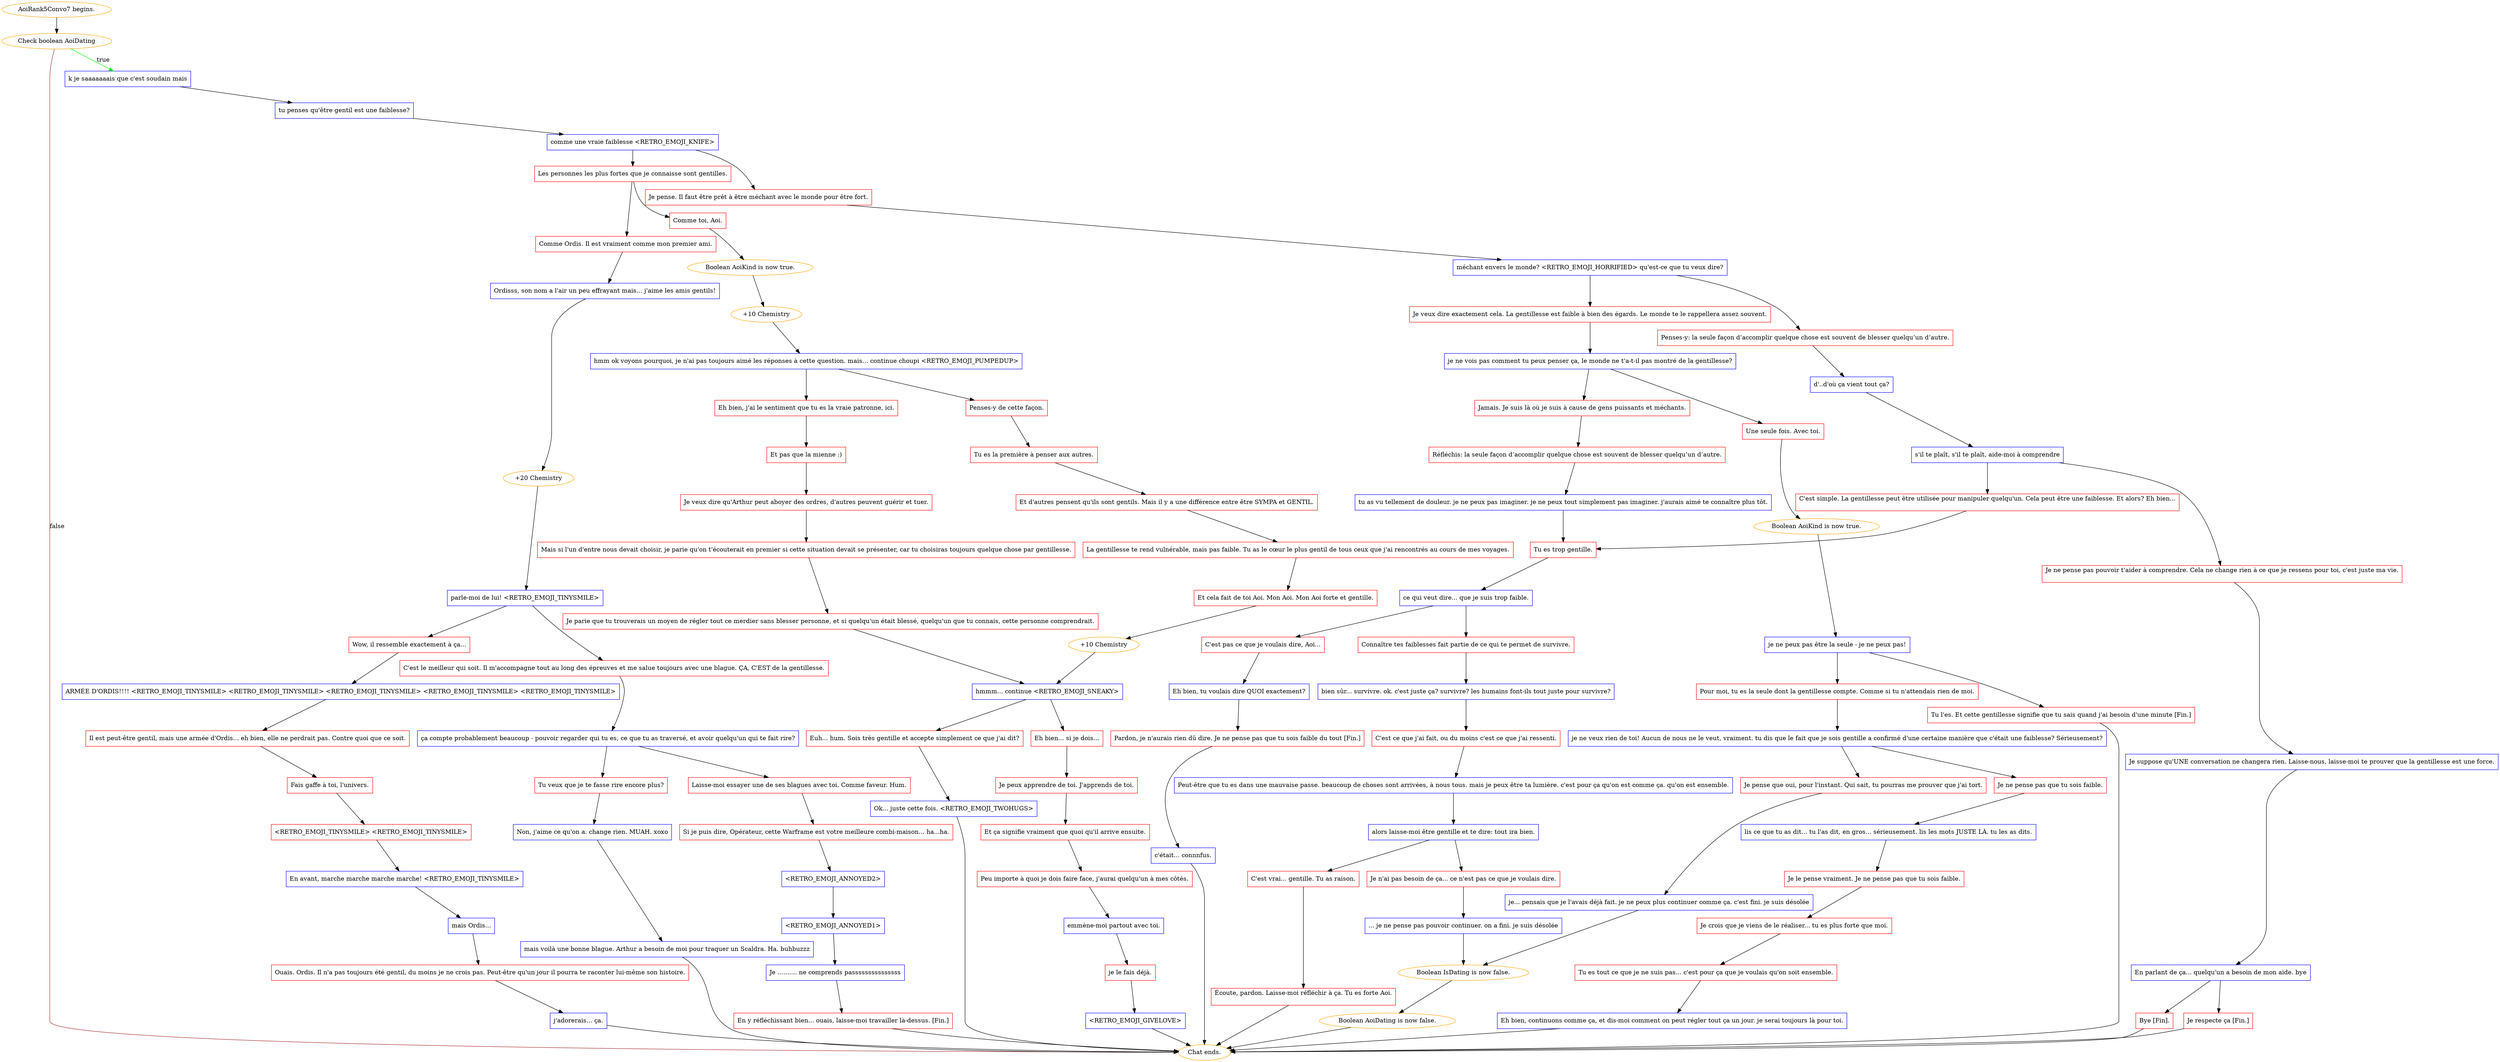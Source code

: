 digraph {
	"AoiRank5Convo7 begins." [color=orange];
		"AoiRank5Convo7 begins." -> j2617805464;
	j2617805464 [label="Check boolean AoiDating",color=orange];
		j2617805464 -> j1019880563 [label=true,color=green];
		j2617805464 -> "Chat ends." [label=false,color=brown];
	j1019880563 [label="k je saaaaaaais que c'est soudain mais",shape=box,color=blue];
		j1019880563 -> j313930306;
	"Chat ends." [color=orange];
	j313930306 [label="tu penses qu'être gentil est une faiblesse?",shape=box,color=blue];
		j313930306 -> j1599298641;
	j1599298641 [label="comme une vraie faiblesse <RETRO_EMOJI_KNIFE>",shape=box,color=blue];
		j1599298641 -> j1718690091;
		j1599298641 -> j1112251189;
	j1718690091 [label="Les personnes les plus fortes que je connaisse sont gentilles.",shape=box,color=red];
		j1718690091 -> j755505230;
		j1718690091 -> j1555994958;
	j1112251189 [label="Je pense. Il faut être prêt à être méchant avec le monde pour être fort.",shape=box,color=red];
		j1112251189 -> j1114484313;
	j755505230 [label="Comme toi, Aoi.",shape=box,color=red];
		j755505230 -> j1839546716;
	j1555994958 [label="Comme Ordis. Il est vraiment comme mon premier ami.",shape=box,color=red];
		j1555994958 -> j2559056242;
	j1114484313 [label="méchant envers le monde? <RETRO_EMOJI_HORRIFIED> qu'est-ce que tu veux dire?",shape=box,color=blue];
		j1114484313 -> j496115125;
		j1114484313 -> j3039909505;
	j1839546716 [label="Boolean AoiKind is now true.",color=orange];
		j1839546716 -> j2096751217;
	j2559056242 [label="Ordisss, son nom a l'air un peu effrayant mais... j'aime les amis gentils!",shape=box,color=blue];
		j2559056242 -> j3704965778;
	j496115125 [label="Je veux dire exactement cela. La gentillesse est faible à bien des égards. Le monde te le rappellera assez souvent.",shape=box,color=red];
		j496115125 -> j2503945415;
	j3039909505 [label="Penses-y: la seule façon d’accomplir quelque chose est souvent de blesser quelqu’un d’autre.",shape=box,color=red];
		j3039909505 -> j2470291742;
	j2096751217 [label="+10 Chemistry",color=orange];
		j2096751217 -> j770518887;
	j3704965778 [label="+20 Chemistry",color=orange];
		j3704965778 -> j1944969418;
	j2503945415 [label="je ne vois pas comment tu peux penser ça, le monde ne t'a-t-il pas montré de la gentillesse?",shape=box,color=blue];
		j2503945415 -> j2944631266;
		j2503945415 -> j1203218003;
	j2470291742 [label="d'..d'où ça vient tout ça?",shape=box,color=blue];
		j2470291742 -> j2653819454;
	j770518887 [label="hmm ok voyons pourquoi, je n'ai pas toujours aimé les réponses à cette question. mais... continue choupi <RETRO_EMOJI_PUMPEDUP>",shape=box,color=blue];
		j770518887 -> j2752140863;
		j770518887 -> j2225445208;
	j1944969418 [label="parle-moi de lui! <RETRO_EMOJI_TINYSMILE>",shape=box,color=blue];
		j1944969418 -> j3725867735;
		j1944969418 -> j2783853522;
	j2944631266 [label="Une seule fois. Avec toi.",shape=box,color=red];
		j2944631266 -> j1941998582;
	j1203218003 [label="Jamais. Je suis là où je suis à cause de gens puissants et méchants.",shape=box,color=red];
		j1203218003 -> j734675096;
	j2653819454 [label="s'il te plaît, s'il te plaît, aide-moi à comprendre",shape=box,color=blue];
		j2653819454 -> j2738715114;
		j2653819454 -> j1009178662;
	j2752140863 [label="Penses-y de cette façon.",shape=box,color=red];
		j2752140863 -> j1201206837;
	j2225445208 [label="Eh bien, j'ai le sentiment que tu es la vraie patronne, ici.",shape=box,color=red];
		j2225445208 -> j3197225926;
	j3725867735 [label="Wow, il ressemble exactement à ça...",shape=box,color=red];
		j3725867735 -> j3843089648;
	j2783853522 [label="C'est le meilleur qui soit. Il m'accompagne tout au long des épreuves et me salue toujours avec une blague. ÇA, C'EST de la gentillesse.",shape=box,color=red];
		j2783853522 -> j1565741446;
	j1941998582 [label="Boolean AoiKind is now true.",color=orange];
		j1941998582 -> j2977898360;
	j734675096 [label="Réfléchis: la seule façon d’accomplir quelque chose est souvent de blesser quelqu’un d’autre.",shape=box,color=red];
		j734675096 -> j2266983317;
	j2738715114 [label="C'est simple. La gentillesse peut être utilisée pour manipuler quelqu'un. Cela peut être une faiblesse. Et alors? Eh bien...
",shape=box,color=red];
		j2738715114 -> j1265464878;
	j1009178662 [label="Je ne pense pas pouvoir t'aider à comprendre. Cela ne change rien à ce que je ressens pour toi, c'est juste ma vie.
",shape=box,color=red];
		j1009178662 -> j651170737;
	j1201206837 [label="Tu es la première à penser aux autres.",shape=box,color=red];
		j1201206837 -> j1866750806;
	j3197225926 [label="Et pas que la mienne :)",shape=box,color=red];
		j3197225926 -> j3340729497;
	j3843089648 [label="ARMÉE D'ORDIS!!!! <RETRO_EMOJI_TINYSMILE> <RETRO_EMOJI_TINYSMILE> <RETRO_EMOJI_TINYSMILE> <RETRO_EMOJI_TINYSMILE> <RETRO_EMOJI_TINYSMILE>",shape=box,color=blue];
		j3843089648 -> j2737047493;
	j1565741446 [label="ça compte probablement beaucoup - pouvoir regarder qui tu es, ce que tu as traversé, et avoir quelqu'un qui te fait rire?",shape=box,color=blue];
		j1565741446 -> j1074395386;
		j1565741446 -> j3359208774;
	j2977898360 [label="je ne peux pas être la seule - je ne peux pas!",shape=box,color=blue];
		j2977898360 -> j3268316170;
		j2977898360 -> j2957910212;
	j2266983317 [label="tu as vu tellement de douleur. je ne peux pas imaginer. je ne peux tout simplement pas imaginer. j'aurais aimé te connaître plus tôt.",shape=box,color=blue];
		j2266983317 -> j1265464878;
	j1265464878 [label="Tu es trop gentille.",shape=box,color=red];
		j1265464878 -> j2352794622;
	j651170737 [label="Je suppose qu'UNE conversation ne changera rien. Laisse-nous, laisse-moi te prouver que la gentillesse est une force.",shape=box,color=blue];
		j651170737 -> j2807097557;
	j1866750806 [label="Et d'autres pensent qu'ils sont gentils. Mais il y a une différence entre être SYMPA et GENTIL.",shape=box,color=red];
		j1866750806 -> j2995356998;
	j3340729497 [label="Je veux dire qu'Arthur peut aboyer des ordres, d'autres peuvent guérir et tuer.",shape=box,color=red];
		j3340729497 -> j3448705152;
	j2737047493 [label="Il est peut-être gentil, mais une armée d'Ordis... eh bien, elle ne perdrait pas. Contre quoi que ce soit.",shape=box,color=red];
		j2737047493 -> j3761768528;
	j1074395386 [label="Tu veux que je te fasse rire encore plus?",shape=box,color=red];
		j1074395386 -> j3701115186;
	j3359208774 [label="Laisse-moi essayer une de ses blagues avec toi. Comme faveur. Hum.",shape=box,color=red];
		j3359208774 -> j1097315643;
	j3268316170 [label="Pour moi, tu es la seule dont la gentillesse compte. Comme si tu n'attendais rien de moi.",shape=box,color=red];
		j3268316170 -> j3265294949;
	j2957910212 [label="Tu l'es. Et cette gentillesse signifie que tu sais quand j'ai besoin d'une minute [Fin.]",shape=box,color=red];
		j2957910212 -> "Chat ends.";
	j2352794622 [label="ce qui veut dire... que je suis trop faible.",shape=box,color=blue];
		j2352794622 -> j2321219465;
		j2352794622 -> j742889795;
	j2807097557 [label="En parlant de ça... quelqu'un a besoin de mon aide. bye",shape=box,color=blue];
		j2807097557 -> j1247227797;
		j2807097557 -> j4062235637;
	j2995356998 [label="La gentillesse te rend vulnérable, mais pas faible. Tu as le cœur le plus gentil de tous ceux que j'ai rencontrés au cours de mes voyages.",shape=box,color=red];
		j2995356998 -> j3642065369;
	j3448705152 [label="Mais si l'un d'entre nous devait choisir, je parie qu'on t'écouterait en premier si cette situation devait se présenter, car tu choisiras toujours quelque chose par gentillesse.",shape=box,color=red];
		j3448705152 -> j2830349493;
	j3761768528 [label="Fais gaffe à toi, l'univers.",shape=box,color=red];
		j3761768528 -> j1876464324;
	j3701115186 [label="Non, j'aime ce qu'on a. change rien. MUAH. xoxo",shape=box,color=blue];
		j3701115186 -> j4131796729;
	j1097315643 [label="Si je puis dire, Opérateur, cette Warframe est votre meilleure combi-maison... ha...ha.",shape=box,color=red];
		j1097315643 -> j2138086710;
	j3265294949 [label="je ne veux rien de toi! Aucun de nous ne le veut, vraiment. tu dis que le fait que je sois gentille a confirmé d'une certaine manière que c'était une faiblesse? Sérieusement?",shape=box,color=blue];
		j3265294949 -> j515570714;
		j3265294949 -> j850760380;
	j2321219465 [label="C'est pas ce que je voulais dire, Aoi...",shape=box,color=red];
		j2321219465 -> j3660395414;
	j742889795 [label="Connaître tes faiblesses fait partie de ce qui te permet de survivre.",shape=box,color=red];
		j742889795 -> j1774296874;
	j1247227797 [label="Je respecte ça [Fin.]",shape=box,color=red];
		j1247227797 -> "Chat ends.";
	j4062235637 [label="Bye [Fin].",shape=box,color=red];
		j4062235637 -> "Chat ends.";
	j3642065369 [label="Et cela fait de toi Aoi. Mon Aoi. Mon Aoi forte et gentille.",shape=box,color=red];
		j3642065369 -> j1021379196;
	j2830349493 [label="Je parie que tu trouverais un moyen de régler tout ce merdier sans blesser personne, et si quelqu'un était blessé, quelqu'un que tu connais, cette personne comprendrait.",shape=box,color=red];
		j2830349493 -> j367520295;
	j1876464324 [label="<RETRO_EMOJI_TINYSMILE> <RETRO_EMOJI_TINYSMILE>",shape=box,color=red];
		j1876464324 -> j3683633655;
	j4131796729 [label="mais voilà une bonne blague. Arthur a besoin de moi pour traquer un Scaldra. Ha. buhbuzzz",shape=box,color=blue];
		j4131796729 -> "Chat ends.";
	j2138086710 [label="<RETRO_EMOJI_ANNOYED2>",shape=box,color=blue];
		j2138086710 -> j3220455034;
	j515570714 [label="Je pense que oui, pour l'instant. Qui sait, tu pourras me prouver que j'ai tort.",shape=box,color=red];
		j515570714 -> j2301088166;
	j850760380 [label="Je ne pense pas que tu sois faible.",shape=box,color=red];
		j850760380 -> j1727716843;
	j3660395414 [label="Eh bien, tu voulais dire QUOI exactement?",shape=box,color=blue];
		j3660395414 -> j1197861400;
	j1774296874 [label="bien sûr... survivre. ok. c'est juste ça? survivre? les humains font-ils tout juste pour survivre?",shape=box,color=blue];
		j1774296874 -> j3762694621;
	j1021379196 [label="+10 Chemistry",color=orange];
		j1021379196 -> j367520295;
	j367520295 [label="hmmm... continue <RETRO_EMOJI_SNEAKY>",shape=box,color=blue];
		j367520295 -> j1006028755;
		j367520295 -> j2216469351;
	j3683633655 [label="En avant, marche marche marche marche! <RETRO_EMOJI_TINYSMILE>",shape=box,color=blue];
		j3683633655 -> j707964098;
	j3220455034 [label="<RETRO_EMOJI_ANNOYED1>",shape=box,color=blue];
		j3220455034 -> j4138642039;
	j2301088166 [label="je... pensais que je l'avais déjà fait. je ne peux plus continuer comme ça. c'est fini. je suis désolée",shape=box,color=blue];
		j2301088166 -> j2209722290;
	j1727716843 [label="lis ce que tu as dit... tu l'as dit, en gros... sérieusement. lis les mots JUSTE LÀ. tu les as dits.",shape=box,color=blue];
		j1727716843 -> j4081838533;
	j1197861400 [label="Pardon, je n'aurais rien dû dire. Je ne pense pas que tu sois faible du tout [Fin.]",shape=box,color=red];
		j1197861400 -> j880871627;
	j3762694621 [label="C'est ce que j'ai fait, ou du moins c'est ce que j'ai ressenti.",shape=box,color=red];
		j3762694621 -> j2087367051;
	j1006028755 [label="Euh... hum. Sois très gentille et accepte simplement ce que j'ai dit?",shape=box,color=red];
		j1006028755 -> j1183676936;
	j2216469351 [label="Eh bien... si je dois...",shape=box,color=red];
		j2216469351 -> j2105774787;
	j707964098 [label="mais Ordis...",shape=box,color=blue];
		j707964098 -> j75594469;
	j4138642039 [label="Je .......... ne comprends passsssssssssssss",shape=box,color=blue];
		j4138642039 -> j593251491;
	j2209722290 [label="Boolean IsDating is now false.",color=orange];
		j2209722290 -> j1296492913;
	j4081838533 [label="Je le pense vraiment. Je ne pense pas que tu sois faible.",shape=box,color=red];
		j4081838533 -> j3128461743;
	j880871627 [label="c'était... connnfus.",shape=box,color=blue];
		j880871627 -> "Chat ends.";
	j2087367051 [label="Peut-être que tu es dans une mauvaise passe. beaucoup de choses sont arrivées, à nous tous. mais je peux être ta lumière. c'est pour ça qu'on est comme ça. qu'on est ensemble.",shape=box,color=blue];
		j2087367051 -> j3387715229;
	j1183676936 [label="Ok... juste cette fois. <RETRO_EMOJI_TWOHUGS>",shape=box,color=blue];
		j1183676936 -> "Chat ends.";
	j2105774787 [label="Je peux apprendre de toi. J'apprends de toi.",shape=box,color=red];
		j2105774787 -> j4108494441;
	j75594469 [label="Ouais. Ordis. Il n'a pas toujours été gentil, du moins je ne crois pas. Peut-être qu'un jour il pourra te raconter lui-même son histoire.",shape=box,color=red];
		j75594469 -> j1286400844;
	j593251491 [label="En y réfléchissant bien... ouais, laisse-moi travailler là-dessus. [Fin.]",shape=box,color=red];
		j593251491 -> "Chat ends.";
	j1296492913 [label="Boolean AoiDating is now false.",color=orange];
		j1296492913 -> "Chat ends.";
	j3128461743 [label="Je crois que je viens de le réaliser... tu es plus forte que moi.",shape=box,color=red];
		j3128461743 -> j47572998;
	j3387715229 [label="alors laisse-moi être gentille et te dire: tout ira bien.",shape=box,color=blue];
		j3387715229 -> j3719957014;
		j3387715229 -> j1207610021;
	j4108494441 [label="Et ça signifie vraiment que quoi qu'il arrive ensuite.",shape=box,color=red];
		j4108494441 -> j1392411855;
	j1286400844 [label="j'adorerais... ça.",shape=box,color=blue];
		j1286400844 -> "Chat ends.";
	j47572998 [label="Tu es tout ce que je ne suis pas... c'est pour ça que je voulais qu'on soit ensemble.",shape=box,color=red];
		j47572998 -> j3796808361;
	j3719957014 [label="C'est vrai... gentille. Tu as raison.",shape=box,color=red];
		j3719957014 -> j4220655841;
	j1207610021 [label="Je n'ai pas besoin de ça... ce n'est pas ce que je voulais dire.",shape=box,color=red];
		j1207610021 -> j1665336616;
	j1392411855 [label="Peu importe à quoi je dois faire face, j'aurai quelqu'un à mes côtés.",shape=box,color=red];
		j1392411855 -> j3291370906;
	j3796808361 [label="Eh bien, continuons comme ça, et dis-moi comment on peut régler tout ça un jour. je serai toujours là pour toi.",shape=box,color=blue];
		j3796808361 -> "Chat ends.";
	j4220655841 [label="Écoute, pardon. Laisse-moi réfléchir à ça. Tu es forte Aoi.
",shape=box,color=red];
		j4220655841 -> "Chat ends.";
	j1665336616 [label="... je ne pense pas pouvoir continuer. on a fini. je suis désolée",shape=box,color=blue];
		j1665336616 -> j2209722290;
	j3291370906 [label="emmène-moi partout avec toi.",shape=box,color=blue];
		j3291370906 -> j1456726681;
	j1456726681 [label="je le fais déjà.",shape=box,color=red];
		j1456726681 -> j3455463371;
	j3455463371 [label="<RETRO_EMOJI_GIVELOVE>",shape=box,color=blue];
		j3455463371 -> "Chat ends.";
}
